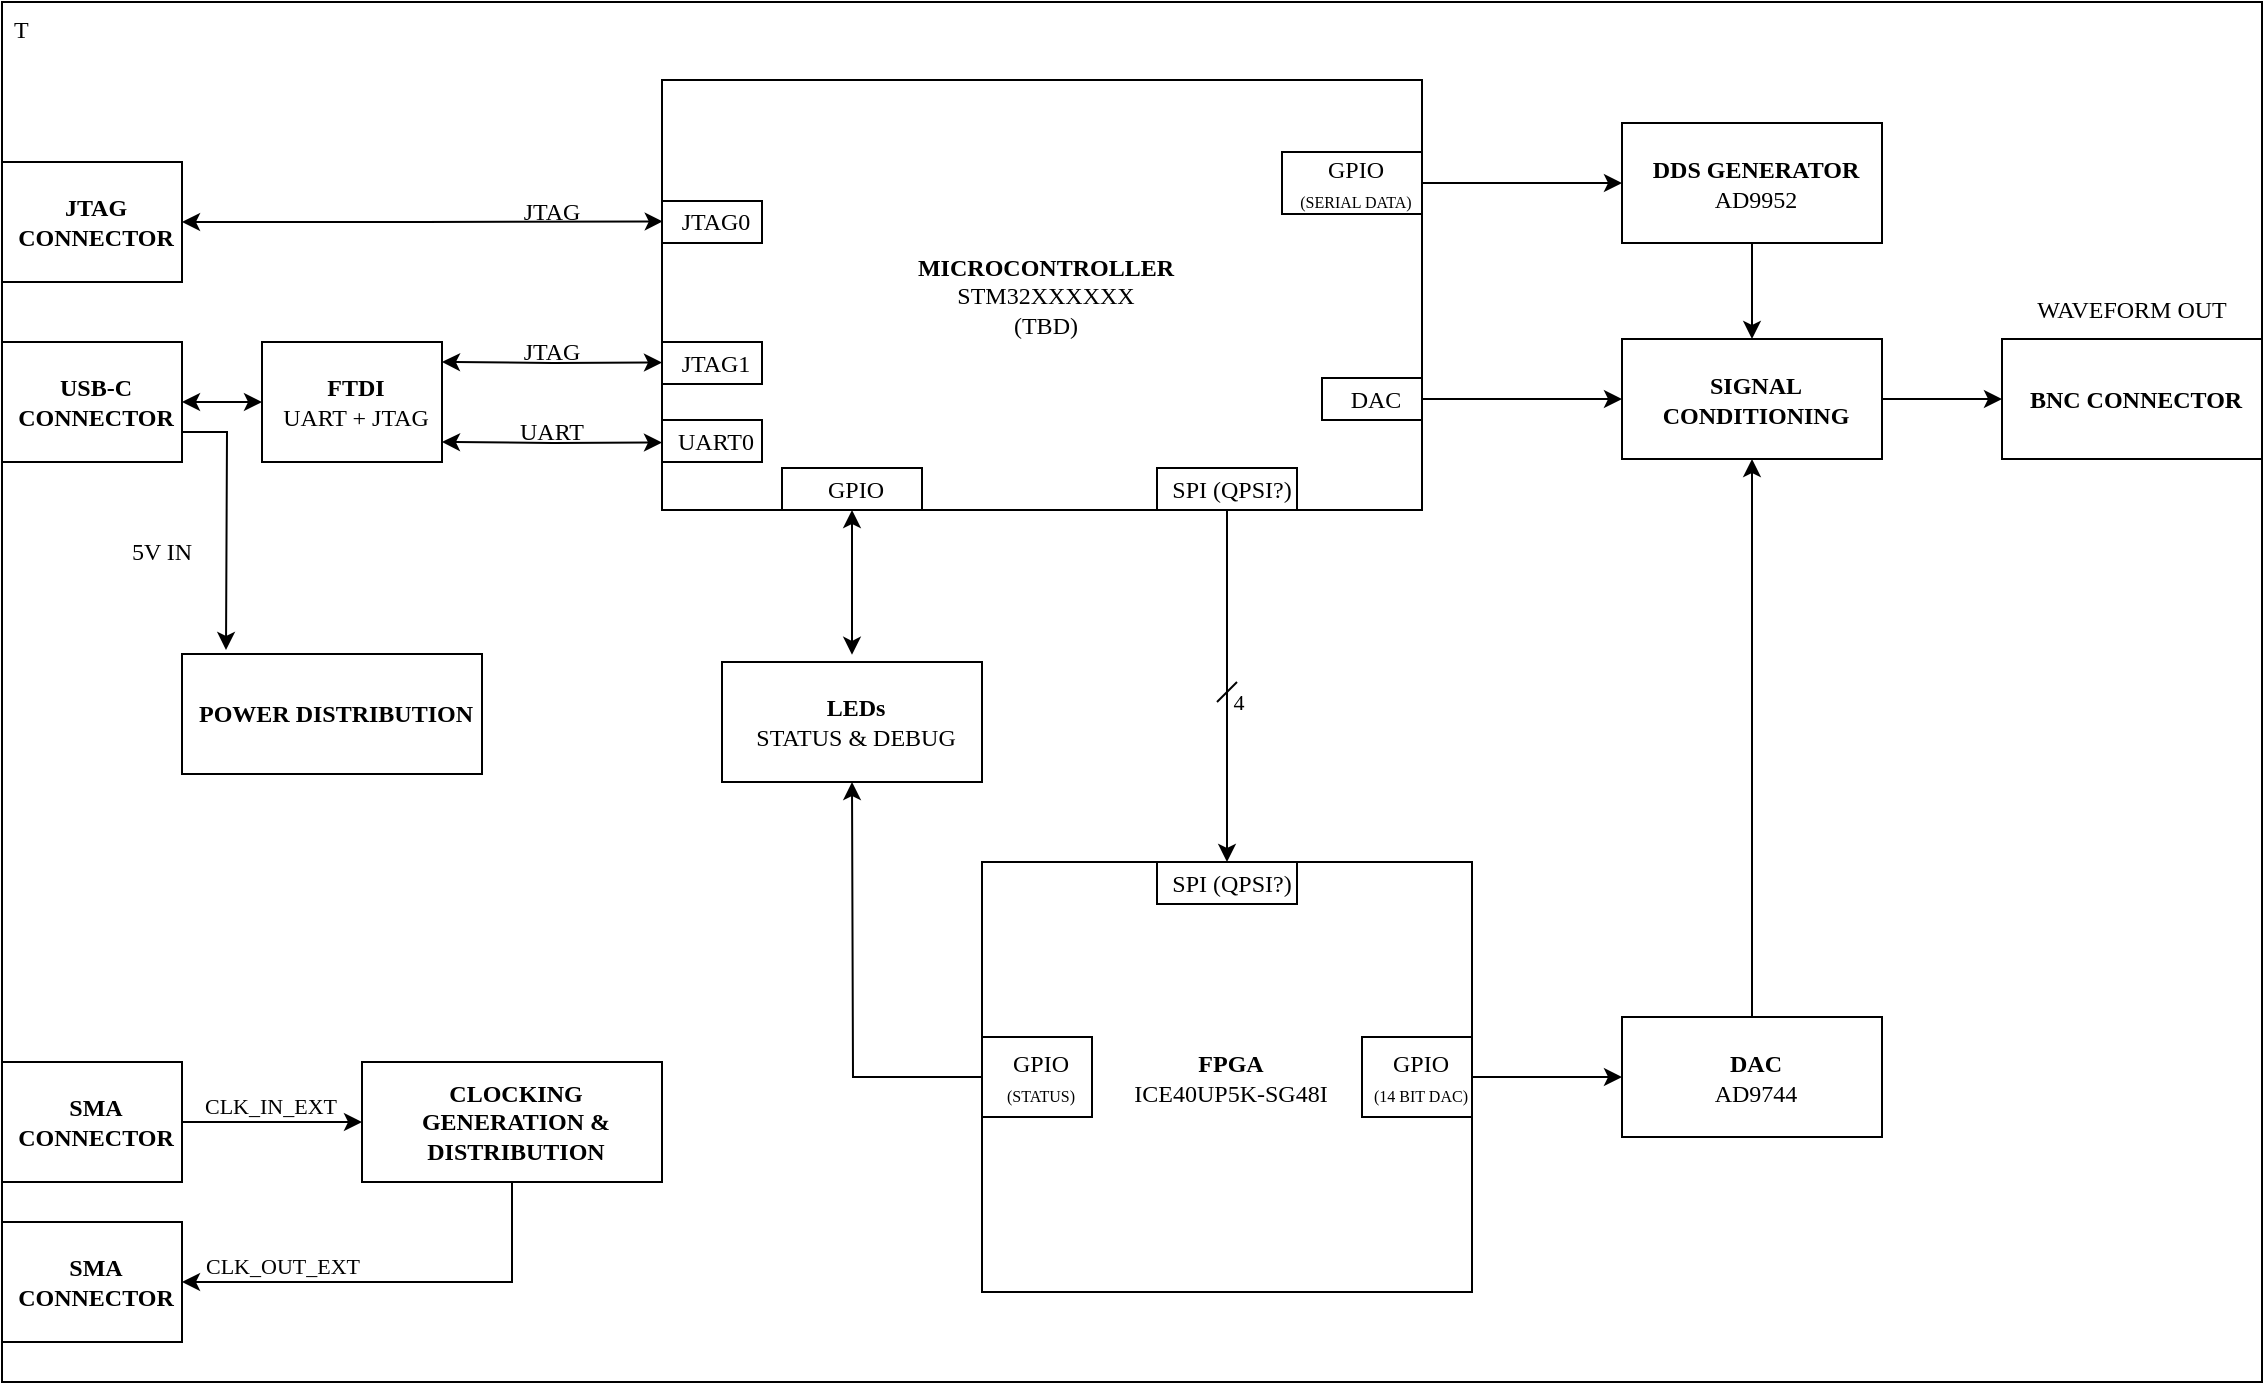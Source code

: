 <mxfile version="24.7.5" pages="4">
  <diagram name="Hardware Overview" id="fPEqJcC_m3jRkx2R7uuK">
    <mxGraphModel dx="1671" dy="982" grid="1" gridSize="10" guides="1" tooltips="1" connect="1" arrows="1" fold="1" page="1" pageScale="1" pageWidth="1700" pageHeight="1100" math="0" shadow="0">
      <root>
        <mxCell id="0" />
        <mxCell id="1" parent="0" />
        <mxCell id="9kSyRnHefQG-i18qjsVB-1" value="T" style="rounded=0;whiteSpace=wrap;html=1;align=left;verticalAlign=top;labelPosition=center;verticalLabelPosition=middle;spacing=2;spacingLeft=4;fontFamily=Times New Roman;" parent="1" vertex="1">
          <mxGeometry x="310" y="240" width="1130" height="690" as="geometry" />
        </mxCell>
        <mxCell id="9kSyRnHefQG-i18qjsVB-2" value="&lt;font&gt;&lt;font&gt;&lt;b style=&quot;&quot;&gt;MICROCONTROLLER&lt;br&gt;&lt;/b&gt;STM32XXXXXX&lt;/font&gt;&lt;br&gt;&lt;/font&gt;&lt;div&gt;&lt;font&gt;&lt;font&gt;(TBD)&lt;/font&gt;&lt;/font&gt;&lt;/div&gt;" style="rounded=0;whiteSpace=wrap;html=1;align=center;verticalAlign=middle;labelPosition=center;verticalLabelPosition=middle;spacing=2;spacingLeft=4;fontFamily=Times New Roman;" parent="1" vertex="1">
          <mxGeometry x="640" y="279" width="380" height="215" as="geometry" />
        </mxCell>
        <mxCell id="9kSyRnHefQG-i18qjsVB-3" value="&lt;font&gt;&lt;b&gt;POWER DISTRIBUTION&lt;/b&gt;&lt;br&gt;&lt;/font&gt;" style="rounded=0;whiteSpace=wrap;html=1;align=center;verticalAlign=middle;labelPosition=center;verticalLabelPosition=middle;spacing=2;spacingLeft=4;fontFamily=Times New Roman;" parent="1" vertex="1">
          <mxGeometry x="400" y="566" width="150" height="60" as="geometry" />
        </mxCell>
        <mxCell id="9kSyRnHefQG-i18qjsVB-4" value="&lt;font&gt;&lt;b&gt;JTAG CONNECTOR&lt;/b&gt;&lt;br&gt;&lt;/font&gt;" style="rounded=0;whiteSpace=wrap;html=1;align=center;verticalAlign=middle;labelPosition=center;verticalLabelPosition=middle;spacing=2;spacingLeft=4;fontFamily=Times New Roman;" parent="1" vertex="1">
          <mxGeometry x="310" y="320" width="90" height="60" as="geometry" />
        </mxCell>
        <mxCell id="9kSyRnHefQG-i18qjsVB-7" style="edgeStyle=orthogonalEdgeStyle;rounded=0;orthogonalLoop=1;jettySize=auto;html=1;exitX=1;exitY=0.5;exitDx=0;exitDy=0;entryX=0;entryY=0.5;entryDx=0;entryDy=0;fontFamily=Times New Roman;startArrow=classic;startFill=1;" parent="1" source="9kSyRnHefQG-i18qjsVB-5" target="9kSyRnHefQG-i18qjsVB-6" edge="1">
          <mxGeometry relative="1" as="geometry" />
        </mxCell>
        <mxCell id="9kSyRnHefQG-i18qjsVB-5" value="&lt;font&gt;&lt;b&gt;USB-C CONNECTOR&lt;/b&gt;&lt;br&gt;&lt;/font&gt;" style="rounded=0;whiteSpace=wrap;html=1;align=center;verticalAlign=middle;labelPosition=center;verticalLabelPosition=middle;spacing=2;spacingLeft=4;fontFamily=Times New Roman;" parent="1" vertex="1">
          <mxGeometry x="310" y="410" width="90" height="60" as="geometry" />
        </mxCell>
        <mxCell id="9kSyRnHefQG-i18qjsVB-8" style="edgeStyle=orthogonalEdgeStyle;rounded=0;orthogonalLoop=1;jettySize=auto;html=1;exitX=1;exitY=0.5;exitDx=0;exitDy=0;entryX=0;entryY=0.75;entryDx=0;entryDy=0;fontFamily=Times New Roman;startArrow=classic;startFill=1;" parent="1" edge="1">
          <mxGeometry relative="1" as="geometry">
            <mxPoint x="530" y="460" as="sourcePoint" />
            <mxPoint x="640" y="460.25" as="targetPoint" />
          </mxGeometry>
        </mxCell>
        <mxCell id="9kSyRnHefQG-i18qjsVB-6" value="&lt;font&gt;&lt;b&gt;FTDI&lt;br&gt;&lt;/b&gt;UART + JTAG&lt;br&gt;&lt;/font&gt;" style="rounded=0;whiteSpace=wrap;html=1;align=center;verticalAlign=middle;labelPosition=center;verticalLabelPosition=middle;spacing=2;spacingLeft=4;fontFamily=Times New Roman;" parent="1" vertex="1">
          <mxGeometry x="440" y="410" width="90" height="60" as="geometry" />
        </mxCell>
        <mxCell id="9kSyRnHefQG-i18qjsVB-9" style="edgeStyle=orthogonalEdgeStyle;rounded=0;orthogonalLoop=1;jettySize=auto;html=1;exitX=1;exitY=0.75;exitDx=0;exitDy=0;fontFamily=Times New Roman;" parent="1" source="9kSyRnHefQG-i18qjsVB-5" edge="1">
          <mxGeometry relative="1" as="geometry">
            <mxPoint x="422" y="564" as="targetPoint" />
          </mxGeometry>
        </mxCell>
        <mxCell id="9kSyRnHefQG-i18qjsVB-10" value="5V IN" style="text;strokeColor=none;align=center;fillColor=none;html=1;verticalAlign=middle;whiteSpace=wrap;rounded=0;fontFamily=Times New Roman;" parent="1" vertex="1">
          <mxGeometry x="360" y="500" width="60" height="30" as="geometry" />
        </mxCell>
        <mxCell id="9kSyRnHefQG-i18qjsVB-11" style="edgeStyle=orthogonalEdgeStyle;rounded=0;orthogonalLoop=1;jettySize=auto;html=1;exitX=1;exitY=0.5;exitDx=0;exitDy=0;entryX=0;entryY=0.75;entryDx=0;entryDy=0;fontFamily=Times New Roman;startArrow=classic;startFill=1;" parent="1" edge="1">
          <mxGeometry relative="1" as="geometry">
            <mxPoint x="530" y="420" as="sourcePoint" />
            <mxPoint x="640" y="420.25" as="targetPoint" />
          </mxGeometry>
        </mxCell>
        <mxCell id="9kSyRnHefQG-i18qjsVB-12" value="UART" style="text;strokeColor=none;align=center;fillColor=none;html=1;verticalAlign=middle;whiteSpace=wrap;rounded=0;fontFamily=Times New Roman;" parent="1" vertex="1">
          <mxGeometry x="530" y="450" width="110" height="10" as="geometry" />
        </mxCell>
        <mxCell id="9kSyRnHefQG-i18qjsVB-13" value="JTAG" style="text;strokeColor=none;align=center;fillColor=none;html=1;verticalAlign=middle;whiteSpace=wrap;rounded=0;fontFamily=Times New Roman;" parent="1" vertex="1">
          <mxGeometry x="530" y="410" width="110" height="10" as="geometry" />
        </mxCell>
        <mxCell id="9kSyRnHefQG-i18qjsVB-14" value="JTAG" style="text;strokeColor=none;align=center;fillColor=none;html=1;verticalAlign=middle;whiteSpace=wrap;rounded=0;fontFamily=Times New Roman;" parent="1" vertex="1">
          <mxGeometry x="530" y="340" width="110" height="10" as="geometry" />
        </mxCell>
        <mxCell id="9kSyRnHefQG-i18qjsVB-15" style="edgeStyle=orthogonalEdgeStyle;rounded=0;orthogonalLoop=1;jettySize=auto;html=1;exitX=1;exitY=0.5;exitDx=0;exitDy=0;entryX=0.001;entryY=0.329;entryDx=0;entryDy=0;entryPerimeter=0;startArrow=classic;startFill=1;fontFamily=Times New Roman;" parent="1" source="9kSyRnHefQG-i18qjsVB-4" target="9kSyRnHefQG-i18qjsVB-2" edge="1">
          <mxGeometry relative="1" as="geometry" />
        </mxCell>
        <mxCell id="9kSyRnHefQG-i18qjsVB-18" value="&lt;font style=&quot;font-size: 12px;&quot;&gt;&lt;span style=&quot;font-size: 12px;&quot;&gt;JTAG0&lt;/span&gt;&lt;br style=&quot;font-size: 12px;&quot;&gt;&lt;/font&gt;" style="rounded=0;whiteSpace=wrap;html=1;align=center;verticalAlign=middle;labelPosition=center;verticalLabelPosition=middle;spacing=2;spacingLeft=4;fontFamily=Times New Roman;fontStyle=0;fontSize=12;" parent="1" vertex="1">
          <mxGeometry x="640" y="339.5" width="50" height="21" as="geometry" />
        </mxCell>
        <mxCell id="9kSyRnHefQG-i18qjsVB-20" value="&lt;font style=&quot;font-size: 12px;&quot;&gt;&lt;span style=&quot;font-size: 12px;&quot;&gt;JTAG1&lt;/span&gt;&lt;br style=&quot;font-size: 12px;&quot;&gt;&lt;/font&gt;" style="rounded=0;whiteSpace=wrap;html=1;align=center;verticalAlign=middle;labelPosition=center;verticalLabelPosition=middle;spacing=2;spacingLeft=4;fontFamily=Times New Roman;fontStyle=0;fontSize=12;" parent="1" vertex="1">
          <mxGeometry x="640" y="410" width="50" height="21" as="geometry" />
        </mxCell>
        <mxCell id="9kSyRnHefQG-i18qjsVB-21" value="UART0" style="rounded=0;whiteSpace=wrap;html=1;align=center;verticalAlign=middle;labelPosition=center;verticalLabelPosition=middle;spacing=2;spacingLeft=4;fontFamily=Times New Roman;fontStyle=0;fontSize=12;" parent="1" vertex="1">
          <mxGeometry x="640" y="449" width="50" height="21" as="geometry" />
        </mxCell>
        <mxCell id="UDzzE00kZY2WieV9OO5L-30" value="GPIO" style="rounded=0;whiteSpace=wrap;html=1;align=center;verticalAlign=middle;labelPosition=center;verticalLabelPosition=middle;spacing=2;spacingLeft=4;fontFamily=Times New Roman;fontStyle=0;fontSize=12;" parent="1" vertex="1">
          <mxGeometry x="700" y="473" width="70" height="21" as="geometry" />
        </mxCell>
        <mxCell id="UDzzE00kZY2WieV9OO5L-31" value="&lt;b&gt;LEDs&lt;/b&gt;&lt;br&gt;&lt;div&gt;&lt;font&gt;STATUS &amp;amp; DEBUG&lt;/font&gt;&lt;/div&gt;" style="rounded=0;whiteSpace=wrap;html=1;align=center;verticalAlign=middle;labelPosition=center;verticalLabelPosition=middle;spacing=2;spacingLeft=4;fontFamily=Times New Roman;" parent="1" vertex="1">
          <mxGeometry x="670" y="570" width="130" height="60" as="geometry" />
        </mxCell>
        <mxCell id="UDzzE00kZY2WieV9OO5L-32" value="" style="endArrow=classic;startArrow=classic;html=1;rounded=0;fontFamily=Times New Roman;fontSize=12;fontColor=default;exitX=0.5;exitY=-0.06;exitDx=0;exitDy=0;exitPerimeter=0;entryX=0.5;entryY=1;entryDx=0;entryDy=0;" parent="1" target="UDzzE00kZY2WieV9OO5L-30" edge="1">
          <mxGeometry width="50" height="50" relative="1" as="geometry">
            <mxPoint x="735" y="566.4" as="sourcePoint" />
            <mxPoint x="730" y="494" as="targetPoint" />
          </mxGeometry>
        </mxCell>
        <mxCell id="UDzzE00kZY2WieV9OO5L-34" value="&lt;font style=&quot;font-size: 12px;&quot;&gt;&lt;span style=&quot;font-size: 12px;&quot;&gt;DAC&lt;/span&gt;&lt;br style=&quot;font-size: 12px;&quot;&gt;&lt;/font&gt;" style="rounded=0;whiteSpace=wrap;html=1;align=center;verticalAlign=middle;labelPosition=center;verticalLabelPosition=middle;spacing=2;spacingLeft=4;fontFamily=Times New Roman;fontStyle=0;fontSize=12;" parent="1" vertex="1">
          <mxGeometry x="970" y="428" width="50" height="21" as="geometry" />
        </mxCell>
        <mxCell id="UDzzE00kZY2WieV9OO5L-44" style="edgeStyle=orthogonalEdgeStyle;rounded=0;orthogonalLoop=1;jettySize=auto;html=1;exitX=1;exitY=0.5;exitDx=0;exitDy=0;entryX=0;entryY=0.5;entryDx=0;entryDy=0;fontFamily=Times New Roman;fontSize=12;fontColor=default;" parent="1" source="UDzzE00kZY2WieV9OO5L-34" target="UDzzE00kZY2WieV9OO5L-36" edge="1">
          <mxGeometry relative="1" as="geometry" />
        </mxCell>
        <mxCell id="UDzzE00kZY2WieV9OO5L-36" value="&lt;b&gt;SIGNAL CONDITIONING&lt;/b&gt;" style="rounded=0;whiteSpace=wrap;html=1;align=center;verticalAlign=middle;labelPosition=center;verticalLabelPosition=middle;spacing=2;spacingLeft=4;fontFamily=Times New Roman;" parent="1" vertex="1">
          <mxGeometry x="1120" y="408.5" width="130" height="60" as="geometry" />
        </mxCell>
        <mxCell id="UDzzE00kZY2WieV9OO5L-43" style="edgeStyle=orthogonalEdgeStyle;rounded=0;orthogonalLoop=1;jettySize=auto;html=1;exitX=1;exitY=0.5;exitDx=0;exitDy=0;entryX=0;entryY=0.5;entryDx=0;entryDy=0;fontFamily=Times New Roman;fontSize=12;fontColor=default;" parent="1" source="UDzzE00kZY2WieV9OO5L-36" target="UDzzE00kZY2WieV9OO5L-38" edge="1">
          <mxGeometry relative="1" as="geometry" />
        </mxCell>
        <mxCell id="UDzzE00kZY2WieV9OO5L-38" value="&lt;font&gt;&lt;b&gt;BNC CONNECTOR&lt;/b&gt;&lt;br&gt;&lt;/font&gt;" style="rounded=0;whiteSpace=wrap;html=1;align=center;verticalAlign=middle;labelPosition=center;verticalLabelPosition=middle;spacing=2;spacingLeft=4;fontFamily=Times New Roman;" parent="1" vertex="1">
          <mxGeometry x="1310" y="408.5" width="130" height="60" as="geometry" />
        </mxCell>
        <mxCell id="KM6bZzWV9ZimWCSqaVzN-2" value="&lt;font&gt;&lt;b&gt;FPGA&lt;/b&gt;&lt;/font&gt;&lt;div&gt;&lt;font&gt;ICE40UP5K-SG48I&lt;/font&gt;&lt;/div&gt;" style="rounded=0;whiteSpace=wrap;html=1;align=center;verticalAlign=middle;labelPosition=center;verticalLabelPosition=middle;spacing=2;spacingLeft=4;fontFamily=Times New Roman;" vertex="1" parent="1">
          <mxGeometry x="800" y="670" width="245" height="215" as="geometry" />
        </mxCell>
        <mxCell id="gqGBtqs93OtzotKeUhok-2" style="edgeStyle=orthogonalEdgeStyle;rounded=0;orthogonalLoop=1;jettySize=auto;html=1;entryX=1;entryY=0.5;entryDx=0;entryDy=0;exitX=0.5;exitY=1;exitDx=0;exitDy=0;fontFamily=Times New Roman;" edge="1" parent="1" source="KM6bZzWV9ZimWCSqaVzN-3" target="gqGBtqs93OtzotKeUhok-1">
          <mxGeometry relative="1" as="geometry" />
        </mxCell>
        <mxCell id="KM6bZzWV9ZimWCSqaVzN-3" value="&lt;font&gt;&lt;b&gt;CLOCKING GENERATION &amp;amp; DISTRIBUTION&lt;/b&gt;&lt;br&gt;&lt;/font&gt;" style="rounded=0;whiteSpace=wrap;html=1;align=center;verticalAlign=middle;labelPosition=center;verticalLabelPosition=middle;spacing=2;spacingLeft=4;fontFamily=Times New Roman;" vertex="1" parent="1">
          <mxGeometry x="490" y="770" width="150" height="60" as="geometry" />
        </mxCell>
        <mxCell id="KM6bZzWV9ZimWCSqaVzN-5" value="" style="edgeStyle=orthogonalEdgeStyle;rounded=0;orthogonalLoop=1;jettySize=auto;html=1;fontFamily=Times New Roman;" edge="1" parent="1" source="KM6bZzWV9ZimWCSqaVzN-4" target="KM6bZzWV9ZimWCSqaVzN-3">
          <mxGeometry relative="1" as="geometry" />
        </mxCell>
        <mxCell id="KM6bZzWV9ZimWCSqaVzN-6" value="CLK_IN_EXT" style="edgeLabel;html=1;align=center;verticalAlign=middle;resizable=0;points=[];fontFamily=Times New Roman;" vertex="1" connectable="0" parent="KM6bZzWV9ZimWCSqaVzN-5">
          <mxGeometry x="-0.124" y="-1" relative="1" as="geometry">
            <mxPoint x="4" y="-9" as="offset" />
          </mxGeometry>
        </mxCell>
        <mxCell id="gqGBtqs93OtzotKeUhok-3" value="CLK_OUT_EXT" style="edgeLabel;html=1;align=center;verticalAlign=middle;resizable=0;points=[];fontFamily=Times New Roman;" vertex="1" connectable="0" parent="KM6bZzWV9ZimWCSqaVzN-5">
          <mxGeometry x="-0.124" y="-1" relative="1" as="geometry">
            <mxPoint x="10" y="71" as="offset" />
          </mxGeometry>
        </mxCell>
        <mxCell id="KM6bZzWV9ZimWCSqaVzN-4" value="&lt;font&gt;&lt;b&gt;SMA CONNECTOR&lt;/b&gt;&lt;br&gt;&lt;/font&gt;" style="rounded=0;whiteSpace=wrap;html=1;align=center;verticalAlign=middle;labelPosition=center;verticalLabelPosition=middle;spacing=2;spacingLeft=4;fontFamily=Times New Roman;" vertex="1" parent="1">
          <mxGeometry x="310" y="770" width="90" height="60" as="geometry" />
        </mxCell>
        <mxCell id="KM6bZzWV9ZimWCSqaVzN-8" value="" style="edgeStyle=orthogonalEdgeStyle;rounded=0;orthogonalLoop=1;jettySize=auto;html=1;fontFamily=Times New Roman;" edge="1" parent="1" source="KM6bZzWV9ZimWCSqaVzN-7" target="KM6bZzWV9ZimWCSqaVzN-2">
          <mxGeometry relative="1" as="geometry" />
        </mxCell>
        <mxCell id="KM6bZzWV9ZimWCSqaVzN-7" value="SPI (QPSI?)" style="rounded=0;whiteSpace=wrap;html=1;align=center;verticalAlign=middle;labelPosition=center;verticalLabelPosition=middle;spacing=2;spacingLeft=4;fontFamily=Times New Roman;fontStyle=0;fontSize=12;" vertex="1" parent="1">
          <mxGeometry x="887.5" y="473" width="70" height="21" as="geometry" />
        </mxCell>
        <mxCell id="KM6bZzWV9ZimWCSqaVzN-9" value="SPI (QPSI?)" style="rounded=0;whiteSpace=wrap;html=1;align=center;verticalAlign=middle;labelPosition=center;verticalLabelPosition=middle;spacing=2;spacingLeft=4;fontFamily=Times New Roman;fontStyle=0;fontSize=12;" vertex="1" parent="1">
          <mxGeometry x="887.5" y="670" width="70" height="21" as="geometry" />
        </mxCell>
        <mxCell id="KM6bZzWV9ZimWCSqaVzN-12" value="" style="edgeStyle=orthogonalEdgeStyle;rounded=0;orthogonalLoop=1;jettySize=auto;html=1;fontFamily=Times New Roman;" edge="1" parent="1" source="KM6bZzWV9ZimWCSqaVzN-10" target="KM6bZzWV9ZimWCSqaVzN-11">
          <mxGeometry relative="1" as="geometry" />
        </mxCell>
        <mxCell id="KM6bZzWV9ZimWCSqaVzN-10" value="GPIO&lt;div&gt;&lt;font style=&quot;font-size: 8px;&quot;&gt;(14 BIT DAC)&lt;/font&gt;&lt;/div&gt;" style="rounded=0;whiteSpace=wrap;html=1;align=center;verticalAlign=middle;labelPosition=center;verticalLabelPosition=middle;spacing=2;spacingLeft=4;fontFamily=Times New Roman;fontStyle=0;fontSize=12;" vertex="1" parent="1">
          <mxGeometry x="990" y="757.5" width="55" height="40" as="geometry" />
        </mxCell>
        <mxCell id="KM6bZzWV9ZimWCSqaVzN-13" style="edgeStyle=orthogonalEdgeStyle;rounded=0;orthogonalLoop=1;jettySize=auto;html=1;fontFamily=Times New Roman;" edge="1" parent="1" source="KM6bZzWV9ZimWCSqaVzN-11" target="UDzzE00kZY2WieV9OO5L-36">
          <mxGeometry relative="1" as="geometry" />
        </mxCell>
        <mxCell id="KM6bZzWV9ZimWCSqaVzN-11" value="&lt;b&gt;DAC&lt;/b&gt;&lt;div&gt;AD9744&lt;/div&gt;" style="rounded=0;whiteSpace=wrap;html=1;align=center;verticalAlign=middle;labelPosition=center;verticalLabelPosition=middle;spacing=2;spacingLeft=4;fontFamily=Times New Roman;" vertex="1" parent="1">
          <mxGeometry x="1120" y="747.5" width="130" height="60" as="geometry" />
        </mxCell>
        <mxCell id="OGWVXfoZgsM_n1r5fmT9-3" value="" style="edgeStyle=orthogonalEdgeStyle;rounded=0;orthogonalLoop=1;jettySize=auto;html=1;fontFamily=Times New Roman;" edge="1" parent="1" source="KM6bZzWV9ZimWCSqaVzN-14" target="UDzzE00kZY2WieV9OO5L-36">
          <mxGeometry relative="1" as="geometry" />
        </mxCell>
        <mxCell id="KM6bZzWV9ZimWCSqaVzN-14" value="&lt;b&gt;DDS GENERATOR&lt;/b&gt;&lt;div&gt;AD9952&lt;/div&gt;" style="rounded=0;whiteSpace=wrap;html=1;align=center;verticalAlign=middle;labelPosition=center;verticalLabelPosition=middle;spacing=2;spacingLeft=4;fontFamily=Times New Roman;" vertex="1" parent="1">
          <mxGeometry x="1120" y="300.5" width="130" height="60" as="geometry" />
        </mxCell>
        <mxCell id="OGWVXfoZgsM_n1r5fmT9-2" value="" style="edgeStyle=orthogonalEdgeStyle;rounded=0;orthogonalLoop=1;jettySize=auto;html=1;fontFamily=Times New Roman;" edge="1" parent="1" source="OGWVXfoZgsM_n1r5fmT9-1" target="KM6bZzWV9ZimWCSqaVzN-14">
          <mxGeometry relative="1" as="geometry" />
        </mxCell>
        <mxCell id="OGWVXfoZgsM_n1r5fmT9-1" value="&lt;font style=&quot;&quot;&gt;&lt;span style=&quot;font-size: 12px;&quot;&gt;GPIO &lt;br&gt;&lt;/span&gt;&lt;font style=&quot;font-size: 8px;&quot;&gt;(SERIAL DATA)&lt;/font&gt;&lt;br style=&quot;font-size: 12px;&quot;&gt;&lt;/font&gt;" style="rounded=0;whiteSpace=wrap;html=1;align=center;verticalAlign=middle;labelPosition=center;verticalLabelPosition=middle;spacing=2;spacingLeft=4;fontFamily=Times New Roman;fontStyle=0;fontSize=12;" vertex="1" parent="1">
          <mxGeometry x="950" y="315" width="70" height="31" as="geometry" />
        </mxCell>
        <mxCell id="OGWVXfoZgsM_n1r5fmT9-4" value="" style="endArrow=none;html=1;rounded=0;fontFamily=Times New Roman;" edge="1" parent="1">
          <mxGeometry width="50" height="50" relative="1" as="geometry">
            <mxPoint x="917.5" y="590" as="sourcePoint" />
            <mxPoint x="927.5" y="580" as="targetPoint" />
          </mxGeometry>
        </mxCell>
        <mxCell id="OGWVXfoZgsM_n1r5fmT9-5" value="4" style="edgeLabel;html=1;align=center;verticalAlign=middle;resizable=0;points=[];fontFamily=Times New Roman;" vertex="1" connectable="0" parent="OGWVXfoZgsM_n1r5fmT9-4">
          <mxGeometry x="-0.488" y="1" relative="1" as="geometry">
            <mxPoint x="8" y="3" as="offset" />
          </mxGeometry>
        </mxCell>
        <mxCell id="OGWVXfoZgsM_n1r5fmT9-7" style="edgeStyle=orthogonalEdgeStyle;rounded=0;orthogonalLoop=1;jettySize=auto;html=1;entryX=0.5;entryY=1;entryDx=0;entryDy=0;exitX=0;exitY=0.5;exitDx=0;exitDy=0;fontFamily=Times New Roman;" edge="1" parent="1" source="OGWVXfoZgsM_n1r5fmT9-6">
          <mxGeometry relative="1" as="geometry">
            <mxPoint x="735" y="630" as="targetPoint" />
          </mxGeometry>
        </mxCell>
        <mxCell id="OGWVXfoZgsM_n1r5fmT9-6" value="GPIO&lt;div&gt;&lt;font style=&quot;font-size: 8px;&quot;&gt;(STATUS)&lt;/font&gt;&lt;/div&gt;" style="rounded=0;whiteSpace=wrap;html=1;align=center;verticalAlign=middle;labelPosition=center;verticalLabelPosition=middle;spacing=2;spacingLeft=4;fontFamily=Times New Roman;fontStyle=0;fontSize=12;" vertex="1" parent="1">
          <mxGeometry x="800" y="757.5" width="55" height="40" as="geometry" />
        </mxCell>
        <mxCell id="gqGBtqs93OtzotKeUhok-1" value="&lt;font&gt;&lt;b&gt;SMA CONNECTOR&lt;/b&gt;&lt;br&gt;&lt;/font&gt;" style="rounded=0;whiteSpace=wrap;html=1;align=center;verticalAlign=middle;labelPosition=center;verticalLabelPosition=middle;spacing=2;spacingLeft=4;fontFamily=Times New Roman;" vertex="1" parent="1">
          <mxGeometry x="310" y="850" width="90" height="60" as="geometry" />
        </mxCell>
        <mxCell id="NQ9YYXtfF-PD72s-Gpf4-1" value="WAVEFORM OUT" style="text;strokeColor=none;align=center;fillColor=none;html=1;verticalAlign=middle;whiteSpace=wrap;rounded=0;fontFamily=Times New Roman;fontSize=12;fontColor=default;" vertex="1" parent="1">
          <mxGeometry x="1310" y="378.5" width="130" height="30" as="geometry" />
        </mxCell>
      </root>
    </mxGraphModel>
  </diagram>
  <diagram id="0v_q_Fc_srmC1XMnfLpZ" name="Power">
    <mxGraphModel dx="979" dy="576" grid="1" gridSize="10" guides="1" tooltips="1" connect="1" arrows="1" fold="1" page="1" pageScale="1" pageWidth="1700" pageHeight="1100" math="0" shadow="0">
      <root>
        <mxCell id="0" />
        <mxCell id="1" parent="0" />
        <mxCell id="YINHQHmYNT0PAt0SdOAC-1" value="1.8V REGULATOR" style="rounded=0;whiteSpace=wrap;html=1;fontFamily=Times New Roman;glass=0;shadow=0;" parent="1" vertex="1">
          <mxGeometry x="500" y="530" width="78.74" height="78.74" as="geometry" />
        </mxCell>
        <mxCell id="YINHQHmYNT0PAt0SdOAC-2" value="3.3&lt;span style=&quot;background-color: initial;&quot;&gt;V DIGITAL REGULATOR&lt;/span&gt;" style="rounded=0;whiteSpace=wrap;html=1;fontFamily=Times New Roman;glass=0;shadow=0;" parent="1" vertex="1">
          <mxGeometry x="500" y="410" width="78.74" height="78.74" as="geometry" />
        </mxCell>
        <mxCell id="YINHQHmYNT0PAt0SdOAC-5" style="edgeStyle=orthogonalEdgeStyle;rounded=0;orthogonalLoop=1;jettySize=auto;html=1;entryX=0;entryY=0.5;entryDx=0;entryDy=0;fontFamily=Times New Roman;fontSize=12;fontColor=default;" parent="1" source="YINHQHmYNT0PAt0SdOAC-3" target="YINHQHmYNT0PAt0SdOAC-4" edge="1">
          <mxGeometry relative="1" as="geometry" />
        </mxCell>
        <mxCell id="YINHQHmYNT0PAt0SdOAC-6" value="5P0V_USB" style="edgeLabel;html=1;align=center;verticalAlign=middle;resizable=0;points=[];strokeColor=default;fontFamily=Times New Roman;fontSize=12;fontColor=default;fillColor=default;" parent="YINHQHmYNT0PAt0SdOAC-5" vertex="1" connectable="0">
          <mxGeometry x="0.111" y="-2" relative="1" as="geometry">
            <mxPoint x="-5" y="-12" as="offset" />
          </mxGeometry>
        </mxCell>
        <mxCell id="YINHQHmYNT0PAt0SdOAC-3" value="5V USB IN" style="rounded=0;whiteSpace=wrap;html=1;fontFamily=Times New Roman;glass=0;shadow=0;" parent="1" vertex="1">
          <mxGeometry x="100" y="471" width="78.74" height="78.74" as="geometry" />
        </mxCell>
        <mxCell id="YINHQHmYNT0PAt0SdOAC-8" value="" style="edgeStyle=orthogonalEdgeStyle;rounded=0;orthogonalLoop=1;jettySize=auto;html=1;fontFamily=Times New Roman;fontSize=12;fontColor=default;entryX=-0.034;entryY=0.512;entryDx=0;entryDy=0;entryPerimeter=0;" parent="1" source="YINHQHmYNT0PAt0SdOAC-4" target="YINHQHmYNT0PAt0SdOAC-2" edge="1">
          <mxGeometry relative="1" as="geometry">
            <mxPoint x="438.74" y="510.37" as="targetPoint" />
          </mxGeometry>
        </mxCell>
        <mxCell id="YINHQHmYNT0PAt0SdOAC-9" value="5P0V" style="edgeLabel;html=1;align=center;verticalAlign=middle;resizable=0;points=[];strokeColor=default;fontFamily=Times New Roman;fontSize=12;fontColor=default;fillColor=default;" parent="YINHQHmYNT0PAt0SdOAC-8" vertex="1" connectable="0">
          <mxGeometry x="-0.618" y="-2" relative="1" as="geometry">
            <mxPoint y="-12" as="offset" />
          </mxGeometry>
        </mxCell>
        <mxCell id="YINHQHmYNT0PAt0SdOAC-4" value="FILTERING &amp;amp; TVS PROTECTION" style="rounded=0;whiteSpace=wrap;html=1;fontFamily=Times New Roman;glass=0;shadow=0;" parent="1" vertex="1">
          <mxGeometry x="280" y="471" width="78.74" height="78.74" as="geometry" />
        </mxCell>
        <mxCell id="0OcvLtrXdKcohAOLdkNr-1" value="3.3&lt;span style=&quot;background-color: initial;&quot;&gt;V ANALOG REGULATOR&lt;/span&gt;" style="rounded=0;whiteSpace=wrap;html=1;fontFamily=Times New Roman;glass=0;shadow=0;" vertex="1" parent="1">
          <mxGeometry x="500" y="300" width="78.74" height="78.74" as="geometry" />
        </mxCell>
      </root>
    </mxGraphModel>
  </diagram>
  <diagram id="umaBsJncRYN5WSfaIZhW" name="Clocking">
    <mxGraphModel dx="2029" dy="1193" grid="1" gridSize="10" guides="1" tooltips="1" connect="1" arrows="1" fold="1" page="1" pageScale="1" pageWidth="1700" pageHeight="1100" math="0" shadow="0">
      <root>
        <mxCell id="0" />
        <mxCell id="1" parent="0" />
      </root>
    </mxGraphModel>
  </diagram>
  <diagram id="JPudXLoHf7GwldzTPcQx" name="Signal Conditioning">
    <mxGraphModel dx="1420" dy="835" grid="1" gridSize="10" guides="1" tooltips="1" connect="1" arrows="1" fold="1" page="1" pageScale="1" pageWidth="1700" pageHeight="1100" math="0" shadow="0">
      <root>
        <mxCell id="0" />
        <mxCell id="1" parent="0" />
        <mxCell id="ef4rRvvBSinBjsuWrhN6-1" value="DIGITAL GENERATOR(S)" style="whiteSpace=wrap;html=1;fontFamily=Times New Roman;" parent="1" vertex="1">
          <mxGeometry x="50" y="240" width="98.425" height="393.7" as="geometry" />
        </mxCell>
        <mxCell id="UBOfSslp-j6TYdb3pDrk-1" value="LNA" style="triangle;whiteSpace=wrap;html=1;fontFamily=Times New Roman;align=center;" parent="1" vertex="1">
          <mxGeometry x="240" y="397.48" width="78.74" height="78.74" as="geometry" />
        </mxCell>
        <mxCell id="NumtyBnDLvUCZ84pU_tP-2" value="DO WE NEED AN LNA? CAN WE USE A NORMAL OP AMP?&amp;nbsp;&lt;div&gt;MULTI STAGE GAIN OR JUST SINGULAR?&lt;/div&gt;" style="text;html=1;align=center;verticalAlign=middle;resizable=0;points=[];autosize=1;strokeColor=none;fillColor=none;fontFamily=Times New Roman;fontSize=12;fontColor=#FF3333;" parent="1" vertex="1">
          <mxGeometry x="190" y="490" width="340" height="40" as="geometry" />
        </mxCell>
        <mxCell id="lWB_E2AJg86ETi9DUJDo-1" value="BNC&amp;nbsp;&lt;div&gt;CONNECTOR OUT&lt;/div&gt;" style="rounded=0;whiteSpace=wrap;html=1;fontFamily=Times New Roman;glass=0;shadow=0;" vertex="1" parent="1">
          <mxGeometry x="802" y="560" width="118.11" height="118.11" as="geometry" />
        </mxCell>
        <mxCell id="lWB_E2AJg86ETi9DUJDo-2" style="edgeStyle=orthogonalEdgeStyle;rounded=0;orthogonalLoop=1;jettySize=auto;html=1;" edge="1" parent="1" source="lWB_E2AJg86ETi9DUJDo-3" target="lWB_E2AJg86ETi9DUJDo-7">
          <mxGeometry relative="1" as="geometry" />
        </mxCell>
        <mxCell id="lWB_E2AJg86ETi9DUJDo-3" value="LNA" style="triangle;whiteSpace=wrap;html=1;fontFamily=Times New Roman;align=center;" vertex="1" parent="1">
          <mxGeometry x="290" y="579.69" width="78.74" height="78.74" as="geometry" />
        </mxCell>
        <mxCell id="lWB_E2AJg86ETi9DUJDo-4" style="edgeStyle=orthogonalEdgeStyle;rounded=0;orthogonalLoop=1;jettySize=auto;html=1;exitX=1;exitY=0.5;exitDx=0;exitDy=0;entryX=0;entryY=0.5;entryDx=0;entryDy=0;" edge="1" parent="1" source="lWB_E2AJg86ETi9DUJDo-5" target="lWB_E2AJg86ETi9DUJDo-1">
          <mxGeometry relative="1" as="geometry" />
        </mxCell>
        <mxCell id="lWB_E2AJg86ETi9DUJDo-5" value="100 MHZ&lt;div&gt;LPF&lt;/div&gt;" style="rounded=0;whiteSpace=wrap;html=1;fontFamily=Times New Roman;glass=0;shadow=0;" vertex="1" parent="1">
          <mxGeometry x="670" y="579.69" width="78.74" height="78.74" as="geometry" />
        </mxCell>
        <mxCell id="lWB_E2AJg86ETi9DUJDo-6" style="edgeStyle=orthogonalEdgeStyle;rounded=0;orthogonalLoop=1;jettySize=auto;html=1;entryX=0;entryY=0.5;entryDx=0;entryDy=0;" edge="1" parent="1" source="lWB_E2AJg86ETi9DUJDo-7" target="lWB_E2AJg86ETi9DUJDo-5">
          <mxGeometry relative="1" as="geometry" />
        </mxCell>
        <mxCell id="lWB_E2AJg86ETi9DUJDo-7" value="ATTENUATION &amp;amp; SIGNAL CONDITIONING" style="rounded=0;whiteSpace=wrap;html=1;fontFamily=Times New Roman;glass=0;shadow=0;" vertex="1" parent="1">
          <mxGeometry x="410" y="579.69" width="196.85" height="78.74" as="geometry" />
        </mxCell>
      </root>
    </mxGraphModel>
  </diagram>
</mxfile>
